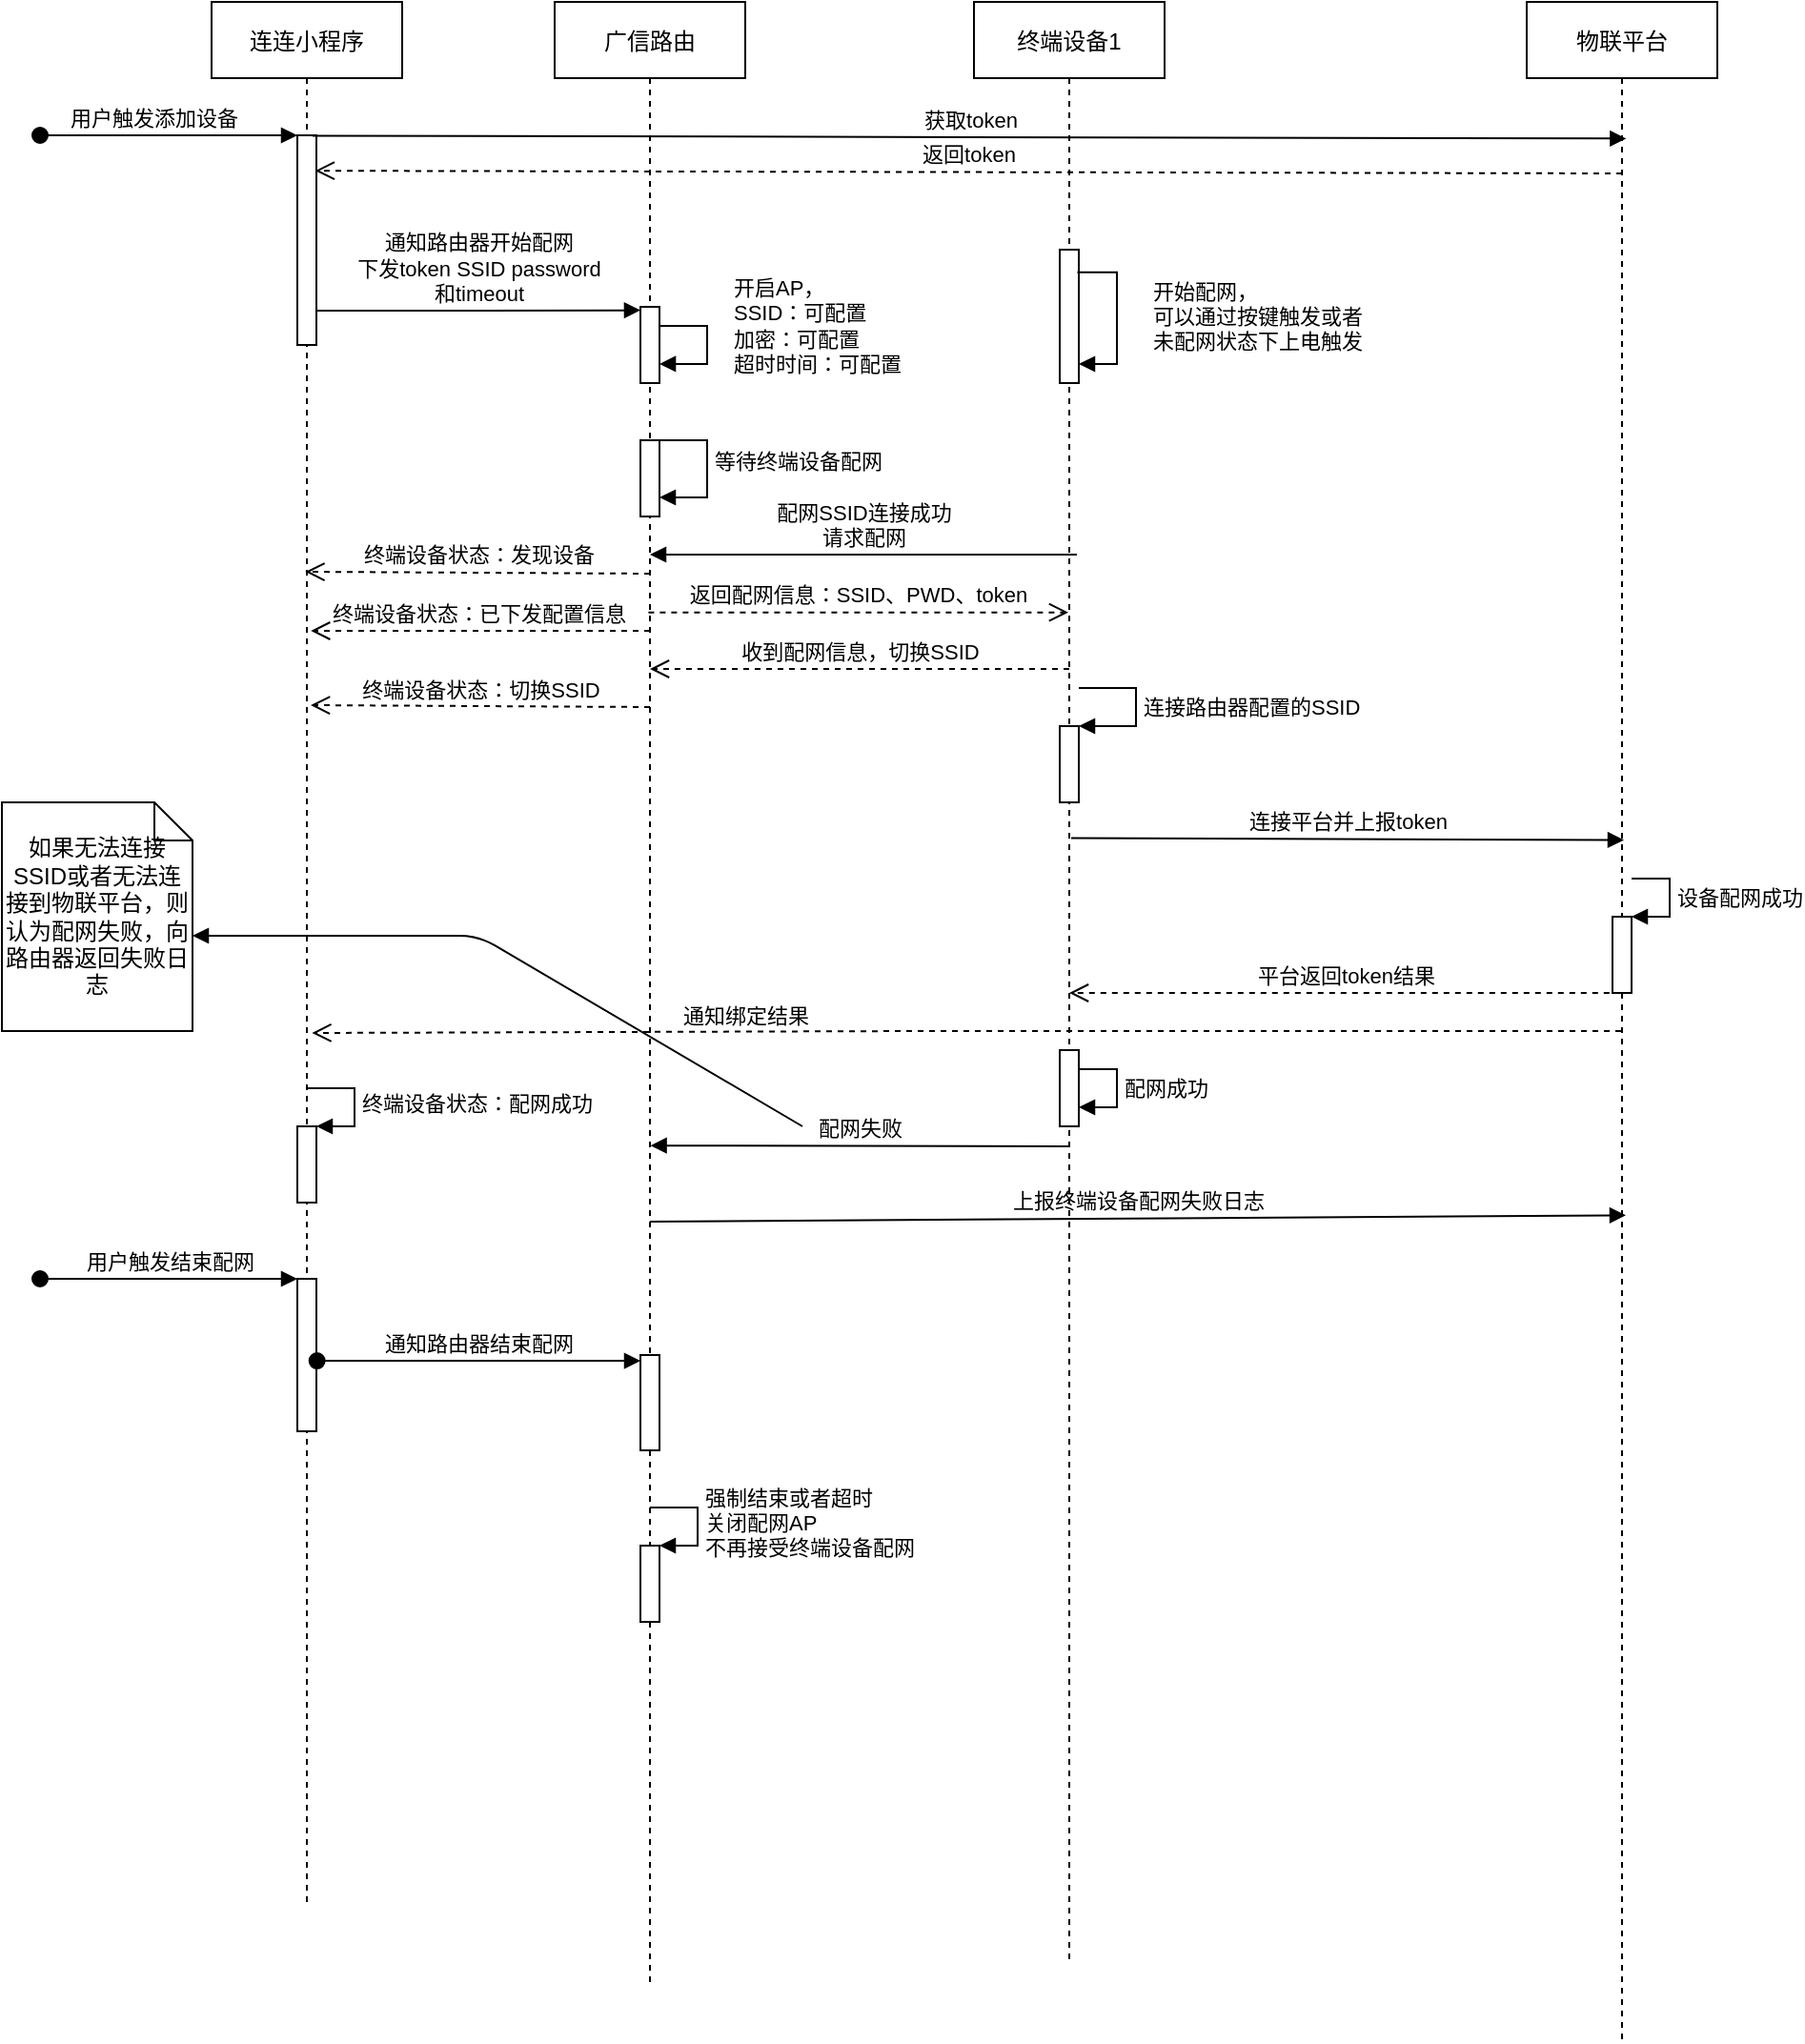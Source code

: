 <mxfile version="14.9.4" type="github">
  <diagram id="kgpKYQtTHZ0yAKxKKP6v" name="Page-1">
    <mxGraphModel dx="2577" dy="963" grid="1" gridSize="10" guides="1" tooltips="1" connect="1" arrows="1" fold="1" page="1" pageScale="1" pageWidth="850" pageHeight="1100" math="0" shadow="0">
      <root>
        <mxCell id="0" />
        <mxCell id="1" parent="0" />
        <mxCell id="3nuBFxr9cyL0pnOWT2aG-1" value="连连小程序" style="shape=umlLifeline;perimeter=lifelinePerimeter;container=1;collapsible=0;recursiveResize=0;rounded=0;shadow=0;strokeWidth=1;" parent="1" vertex="1">
          <mxGeometry x="-240" y="80" width="100" height="1000" as="geometry" />
        </mxCell>
        <mxCell id="3nuBFxr9cyL0pnOWT2aG-2" value="" style="points=[];perimeter=orthogonalPerimeter;rounded=0;shadow=0;strokeWidth=1;" parent="3nuBFxr9cyL0pnOWT2aG-1" vertex="1">
          <mxGeometry x="45" y="70" width="10" height="110" as="geometry" />
        </mxCell>
        <mxCell id="3nuBFxr9cyL0pnOWT2aG-3" value="用户触发添加设备" style="verticalAlign=bottom;startArrow=oval;endArrow=block;startSize=8;shadow=0;strokeWidth=1;" parent="3nuBFxr9cyL0pnOWT2aG-1" target="3nuBFxr9cyL0pnOWT2aG-2" edge="1">
          <mxGeometry x="-0.111" relative="1" as="geometry">
            <mxPoint x="-90" y="70" as="sourcePoint" />
            <mxPoint as="offset" />
          </mxGeometry>
        </mxCell>
        <mxCell id="zr9J4a6Wo-Lcwefs8PR9-26" value="" style="html=1;points=[];perimeter=orthogonalPerimeter;" vertex="1" parent="3nuBFxr9cyL0pnOWT2aG-1">
          <mxGeometry x="45" y="590" width="10" height="40" as="geometry" />
        </mxCell>
        <mxCell id="zr9J4a6Wo-Lcwefs8PR9-27" value="终端设备状态：配网成功" style="edgeStyle=orthogonalEdgeStyle;html=1;align=left;spacingLeft=2;endArrow=block;rounded=0;entryX=1;entryY=0;" edge="1" target="zr9J4a6Wo-Lcwefs8PR9-26" parent="3nuBFxr9cyL0pnOWT2aG-1">
          <mxGeometry relative="1" as="geometry">
            <mxPoint x="50" y="570" as="sourcePoint" />
            <Array as="points">
              <mxPoint x="75" y="570" />
            </Array>
          </mxGeometry>
        </mxCell>
        <mxCell id="zr9J4a6Wo-Lcwefs8PR9-29" value="" style="html=1;points=[];perimeter=orthogonalPerimeter;" vertex="1" parent="3nuBFxr9cyL0pnOWT2aG-1">
          <mxGeometry x="45" y="670" width="10" height="80" as="geometry" />
        </mxCell>
        <mxCell id="zr9J4a6Wo-Lcwefs8PR9-30" value="用户触发结束配网" style="html=1;verticalAlign=bottom;startArrow=oval;endArrow=block;startSize=8;" edge="1" target="zr9J4a6Wo-Lcwefs8PR9-29" parent="3nuBFxr9cyL0pnOWT2aG-1">
          <mxGeometry relative="1" as="geometry">
            <mxPoint x="-90" y="670" as="sourcePoint" />
          </mxGeometry>
        </mxCell>
        <mxCell id="3nuBFxr9cyL0pnOWT2aG-5" value="广信路由" style="shape=umlLifeline;perimeter=lifelinePerimeter;container=1;collapsible=0;recursiveResize=0;rounded=0;shadow=0;strokeWidth=1;" parent="1" vertex="1">
          <mxGeometry x="-60" y="80" width="100" height="1040" as="geometry" />
        </mxCell>
        <mxCell id="3nuBFxr9cyL0pnOWT2aG-6" value="" style="points=[];perimeter=orthogonalPerimeter;rounded=0;shadow=0;strokeWidth=1;" parent="3nuBFxr9cyL0pnOWT2aG-5" vertex="1">
          <mxGeometry x="45" y="160" width="10" height="40" as="geometry" />
        </mxCell>
        <mxCell id="zr9J4a6Wo-Lcwefs8PR9-12" value="开启AP，&lt;br&gt;SSID：可配置&lt;br&gt;加密：可配置&lt;br&gt;超时时间：可配置" style="edgeStyle=orthogonalEdgeStyle;html=1;align=left;spacingLeft=2;endArrow=block;rounded=0;" edge="1" parent="3nuBFxr9cyL0pnOWT2aG-5">
          <mxGeometry x="-0.287" y="10" relative="1" as="geometry">
            <mxPoint x="55" y="170" as="sourcePoint" />
            <Array as="points">
              <mxPoint x="55" y="170" />
              <mxPoint x="80" y="170" />
              <mxPoint x="80" y="190" />
            </Array>
            <mxPoint x="55.03" y="189.98" as="targetPoint" />
            <mxPoint as="offset" />
          </mxGeometry>
        </mxCell>
        <mxCell id="zr9J4a6Wo-Lcwefs8PR9-13" value="" style="html=1;points=[];perimeter=orthogonalPerimeter;" vertex="1" parent="3nuBFxr9cyL0pnOWT2aG-5">
          <mxGeometry x="45" y="230" width="10" height="40" as="geometry" />
        </mxCell>
        <mxCell id="zr9J4a6Wo-Lcwefs8PR9-14" value="等待终端设备配网" style="edgeStyle=orthogonalEdgeStyle;html=1;align=left;spacingLeft=2;endArrow=block;rounded=0;" edge="1" parent="3nuBFxr9cyL0pnOWT2aG-5">
          <mxGeometry relative="1" as="geometry">
            <mxPoint x="55" y="230" as="sourcePoint" />
            <Array as="points">
              <mxPoint x="51" y="230" />
              <mxPoint x="80" y="230" />
              <mxPoint x="80" y="260" />
            </Array>
            <mxPoint x="55" y="260" as="targetPoint" />
          </mxGeometry>
        </mxCell>
        <mxCell id="zr9J4a6Wo-Lcwefs8PR9-31" value="" style="html=1;points=[];perimeter=orthogonalPerimeter;" vertex="1" parent="3nuBFxr9cyL0pnOWT2aG-5">
          <mxGeometry x="45" y="710" width="10" height="50" as="geometry" />
        </mxCell>
        <mxCell id="zr9J4a6Wo-Lcwefs8PR9-33" value="" style="html=1;points=[];perimeter=orthogonalPerimeter;" vertex="1" parent="3nuBFxr9cyL0pnOWT2aG-5">
          <mxGeometry x="45" y="810" width="10" height="40" as="geometry" />
        </mxCell>
        <mxCell id="zr9J4a6Wo-Lcwefs8PR9-34" value="强制结束或者超时&lt;br&gt;关闭配网AP&lt;br&gt;不再接受终端设备配网" style="edgeStyle=orthogonalEdgeStyle;html=1;align=left;spacingLeft=2;endArrow=block;rounded=0;entryX=1;entryY=0;" edge="1" target="zr9J4a6Wo-Lcwefs8PR9-33" parent="3nuBFxr9cyL0pnOWT2aG-5">
          <mxGeometry relative="1" as="geometry">
            <mxPoint x="50" y="790" as="sourcePoint" />
            <Array as="points">
              <mxPoint x="75" y="790" />
            </Array>
          </mxGeometry>
        </mxCell>
        <mxCell id="zr9J4a6Wo-Lcwefs8PR9-44" value="上报终端设备配网失败日志" style="html=1;verticalAlign=bottom;endArrow=block;entryX=0.52;entryY=0.595;entryDx=0;entryDy=0;entryPerimeter=0;" edge="1" parent="3nuBFxr9cyL0pnOWT2aG-5" target="zr9J4a6Wo-Lcwefs8PR9-5">
          <mxGeometry width="80" relative="1" as="geometry">
            <mxPoint x="50" y="640" as="sourcePoint" />
            <mxPoint x="130" y="640" as="targetPoint" />
          </mxGeometry>
        </mxCell>
        <mxCell id="zr9J4a6Wo-Lcwefs8PR9-3" value="终端设备1" style="shape=umlLifeline;perimeter=lifelinePerimeter;container=1;collapsible=0;recursiveResize=0;rounded=0;shadow=0;strokeWidth=1;" vertex="1" parent="1">
          <mxGeometry x="160" y="80" width="100" height="1030" as="geometry" />
        </mxCell>
        <mxCell id="zr9J4a6Wo-Lcwefs8PR9-4" value="" style="points=[];perimeter=orthogonalPerimeter;rounded=0;shadow=0;strokeWidth=1;" vertex="1" parent="zr9J4a6Wo-Lcwefs8PR9-3">
          <mxGeometry x="45" y="130" width="10" height="70" as="geometry" />
        </mxCell>
        <mxCell id="zr9J4a6Wo-Lcwefs8PR9-10" value="开始配网，&lt;br&gt;可以通过按键触发或者&lt;br&gt;未配网状态下上电触发" style="edgeStyle=orthogonalEdgeStyle;html=1;align=left;spacingLeft=2;endArrow=block;rounded=0;exitX=0.922;exitY=0.17;exitDx=0;exitDy=0;exitPerimeter=0;" edge="1" target="zr9J4a6Wo-Lcwefs8PR9-4" parent="zr9J4a6Wo-Lcwefs8PR9-3" source="zr9J4a6Wo-Lcwefs8PR9-4">
          <mxGeometry x="-0.013" y="15" relative="1" as="geometry">
            <mxPoint x="45" y="80" as="sourcePoint" />
            <Array as="points">
              <mxPoint x="75" y="142" />
              <mxPoint x="75" y="190" />
            </Array>
            <mxPoint x="50" y="100.0" as="targetPoint" />
            <mxPoint as="offset" />
          </mxGeometry>
        </mxCell>
        <mxCell id="zr9J4a6Wo-Lcwefs8PR9-20" value="" style="html=1;points=[];perimeter=orthogonalPerimeter;" vertex="1" parent="zr9J4a6Wo-Lcwefs8PR9-3">
          <mxGeometry x="45" y="380" width="10" height="40" as="geometry" />
        </mxCell>
        <mxCell id="zr9J4a6Wo-Lcwefs8PR9-21" value="连接路由器配置的SSID" style="edgeStyle=orthogonalEdgeStyle;html=1;align=left;spacingLeft=2;endArrow=block;rounded=0;entryX=1;entryY=0;" edge="1" target="zr9J4a6Wo-Lcwefs8PR9-20" parent="zr9J4a6Wo-Lcwefs8PR9-3">
          <mxGeometry relative="1" as="geometry">
            <mxPoint x="55" y="360" as="sourcePoint" />
            <Array as="points">
              <mxPoint x="85" y="360" />
            </Array>
          </mxGeometry>
        </mxCell>
        <mxCell id="zr9J4a6Wo-Lcwefs8PR9-35" value="平台返回token结果" style="html=1;verticalAlign=bottom;endArrow=open;dashed=1;endSize=8;exitX=0.494;exitY=0.486;exitDx=0;exitDy=0;exitPerimeter=0;" edge="1" parent="zr9J4a6Wo-Lcwefs8PR9-3" source="zr9J4a6Wo-Lcwefs8PR9-5">
          <mxGeometry relative="1" as="geometry">
            <mxPoint x="130" y="520" as="sourcePoint" />
            <mxPoint x="50" y="520" as="targetPoint" />
          </mxGeometry>
        </mxCell>
        <mxCell id="zr9J4a6Wo-Lcwefs8PR9-45" value="" style="html=1;points=[];perimeter=orthogonalPerimeter;" vertex="1" parent="zr9J4a6Wo-Lcwefs8PR9-3">
          <mxGeometry x="45" y="550" width="10" height="40" as="geometry" />
        </mxCell>
        <mxCell id="zr9J4a6Wo-Lcwefs8PR9-46" value="配网成功" style="edgeStyle=orthogonalEdgeStyle;html=1;align=left;spacingLeft=2;endArrow=block;rounded=0;" edge="1" target="zr9J4a6Wo-Lcwefs8PR9-45" parent="zr9J4a6Wo-Lcwefs8PR9-3" source="zr9J4a6Wo-Lcwefs8PR9-45">
          <mxGeometry relative="1" as="geometry">
            <mxPoint x="60" y="550" as="sourcePoint" />
            <Array as="points">
              <mxPoint x="75" y="560" />
              <mxPoint x="75" y="580" />
            </Array>
          </mxGeometry>
        </mxCell>
        <mxCell id="zr9J4a6Wo-Lcwefs8PR9-5" value="物联平台" style="shape=umlLifeline;perimeter=lifelinePerimeter;container=1;collapsible=0;recursiveResize=0;rounded=0;shadow=0;strokeWidth=1;" vertex="1" parent="1">
          <mxGeometry x="450" y="80" width="100" height="1070" as="geometry" />
        </mxCell>
        <mxCell id="zr9J4a6Wo-Lcwefs8PR9-23" value="" style="html=1;points=[];perimeter=orthogonalPerimeter;" vertex="1" parent="zr9J4a6Wo-Lcwefs8PR9-5">
          <mxGeometry x="45" y="480" width="10" height="40" as="geometry" />
        </mxCell>
        <mxCell id="zr9J4a6Wo-Lcwefs8PR9-24" value="设备配网成功" style="edgeStyle=orthogonalEdgeStyle;html=1;align=left;spacingLeft=2;endArrow=block;rounded=0;entryX=1;entryY=0;" edge="1" target="zr9J4a6Wo-Lcwefs8PR9-23" parent="zr9J4a6Wo-Lcwefs8PR9-5">
          <mxGeometry relative="1" as="geometry">
            <mxPoint x="55" y="460" as="sourcePoint" />
            <Array as="points">
              <mxPoint x="75" y="460" />
            </Array>
          </mxGeometry>
        </mxCell>
        <mxCell id="zr9J4a6Wo-Lcwefs8PR9-17" value="收到配网信息，切换SSID" style="html=1;verticalAlign=bottom;endArrow=open;dashed=1;endSize=8;" edge="1" parent="1" source="zr9J4a6Wo-Lcwefs8PR9-3" target="3nuBFxr9cyL0pnOWT2aG-5">
          <mxGeometry relative="1" as="geometry">
            <mxPoint x="210" y="480" as="sourcePoint" />
            <mxPoint x="130" y="480" as="targetPoint" />
            <Array as="points">
              <mxPoint x="210" y="430" />
              <mxPoint x="10" y="430" />
            </Array>
          </mxGeometry>
        </mxCell>
        <mxCell id="zr9J4a6Wo-Lcwefs8PR9-18" value="配网SSID连接成功&lt;br&gt;请求配网" style="html=1;verticalAlign=bottom;endArrow=block;entryX=0.477;entryY=0.228;entryDx=0;entryDy=0;entryPerimeter=0;" edge="1" parent="1">
          <mxGeometry width="80" relative="1" as="geometry">
            <mxPoint x="214" y="370" as="sourcePoint" />
            <mxPoint x="-10.0" y="370.0" as="targetPoint" />
            <Array as="points" />
          </mxGeometry>
        </mxCell>
        <mxCell id="zr9J4a6Wo-Lcwefs8PR9-28" value="返回配网信息：SSID、PWD、token" style="html=1;verticalAlign=bottom;endArrow=open;dashed=1;endSize=8;exitX=0.492;exitY=0.308;exitDx=0;exitDy=0;exitPerimeter=0;" edge="1" parent="1" source="3nuBFxr9cyL0pnOWT2aG-5" target="zr9J4a6Wo-Lcwefs8PR9-3">
          <mxGeometry relative="1" as="geometry">
            <mxPoint x="130" y="400" as="sourcePoint" />
            <mxPoint x="50" y="400" as="targetPoint" />
          </mxGeometry>
        </mxCell>
        <mxCell id="zr9J4a6Wo-Lcwefs8PR9-22" value="连接平台并上报token" style="html=1;verticalAlign=bottom;endArrow=block;exitX=0.51;exitY=0.426;exitDx=0;exitDy=0;exitPerimeter=0;entryX=0.51;entryY=0.411;entryDx=0;entryDy=0;entryPerimeter=0;" edge="1" parent="1" source="zr9J4a6Wo-Lcwefs8PR9-3" target="zr9J4a6Wo-Lcwefs8PR9-5">
          <mxGeometry width="80" relative="1" as="geometry">
            <mxPoint x="210" y="640" as="sourcePoint" />
            <mxPoint x="502" y="311" as="targetPoint" />
            <Array as="points" />
          </mxGeometry>
        </mxCell>
        <mxCell id="zr9J4a6Wo-Lcwefs8PR9-25" value="通知绑定结果" style="html=1;verticalAlign=bottom;endArrow=open;dashed=1;endSize=8;entryX=0.527;entryY=0.541;entryDx=0;entryDy=0;entryPerimeter=0;" edge="1" parent="1" source="zr9J4a6Wo-Lcwefs8PR9-5" target="3nuBFxr9cyL0pnOWT2aG-1">
          <mxGeometry x="0.338" y="1" relative="1" as="geometry">
            <mxPoint x="-100" y="750" as="sourcePoint" />
            <mxPoint x="-180" y="750" as="targetPoint" />
            <Array as="points">
              <mxPoint x="130" y="620" />
            </Array>
            <mxPoint as="offset" />
          </mxGeometry>
        </mxCell>
        <mxCell id="zr9J4a6Wo-Lcwefs8PR9-32" value="通知路由器结束配网" style="html=1;verticalAlign=bottom;startArrow=oval;endArrow=block;startSize=8;exitX=1.033;exitY=0.538;exitDx=0;exitDy=0;exitPerimeter=0;" edge="1" target="zr9J4a6Wo-Lcwefs8PR9-31" parent="1" source="zr9J4a6Wo-Lcwefs8PR9-29">
          <mxGeometry relative="1" as="geometry">
            <mxPoint x="-75" y="790" as="sourcePoint" />
          </mxGeometry>
        </mxCell>
        <mxCell id="zr9J4a6Wo-Lcwefs8PR9-36" value="获取token" style="html=1;verticalAlign=bottom;endArrow=block;exitX=0.801;exitY=0.002;exitDx=0;exitDy=0;exitPerimeter=0;entryX=0.522;entryY=0.067;entryDx=0;entryDy=0;entryPerimeter=0;" edge="1" parent="1" source="3nuBFxr9cyL0pnOWT2aG-2" target="zr9J4a6Wo-Lcwefs8PR9-5">
          <mxGeometry width="80" relative="1" as="geometry">
            <mxPoint x="-180" y="150" as="sourcePoint" />
            <mxPoint x="-100" y="150" as="targetPoint" />
          </mxGeometry>
        </mxCell>
        <mxCell id="zr9J4a6Wo-Lcwefs8PR9-37" value="返回token" style="html=1;verticalAlign=bottom;endArrow=open;dashed=1;endSize=8;entryX=0.939;entryY=0.169;entryDx=0;entryDy=0;entryPerimeter=0;" edge="1" parent="1" target="3nuBFxr9cyL0pnOWT2aG-2">
          <mxGeometry relative="1" as="geometry">
            <mxPoint x="500" y="170" as="sourcePoint" />
            <mxPoint x="420" y="170" as="targetPoint" />
          </mxGeometry>
        </mxCell>
        <mxCell id="zr9J4a6Wo-Lcwefs8PR9-40" value="通知路由器开始配网&lt;br&gt;下发token SSID password&lt;br&gt;和timeout" style="html=1;verticalAlign=bottom;endArrow=block;entryX=-0.003;entryY=0.045;entryDx=0;entryDy=0;entryPerimeter=0;" edge="1" parent="1" source="3nuBFxr9cyL0pnOWT2aG-2" target="3nuBFxr9cyL0pnOWT2aG-6">
          <mxGeometry width="80" relative="1" as="geometry">
            <mxPoint x="-190" y="200" as="sourcePoint" />
            <mxPoint x="-110" y="200" as="targetPoint" />
            <Array as="points">
              <mxPoint x="-170" y="242" />
              <mxPoint x="-140" y="242" />
              <mxPoint x="-120" y="242" />
            </Array>
          </mxGeometry>
        </mxCell>
        <mxCell id="zr9J4a6Wo-Lcwefs8PR9-43" value="配网失败" style="html=1;verticalAlign=bottom;endArrow=block;exitX=0.5;exitY=0.583;exitDx=0;exitDy=0;exitPerimeter=0;entryX=0.503;entryY=0.577;entryDx=0;entryDy=0;entryPerimeter=0;" edge="1" parent="1" source="zr9J4a6Wo-Lcwefs8PR9-3" target="3nuBFxr9cyL0pnOWT2aG-5">
          <mxGeometry width="80" relative="1" as="geometry">
            <mxPoint x="80" y="680" as="sourcePoint" />
            <mxPoint y="680" as="targetPoint" />
          </mxGeometry>
        </mxCell>
        <mxCell id="zr9J4a6Wo-Lcwefs8PR9-47" value="如果无法连接SSID或者无法连接到物联平台，则认为配网失败，向路由器返回失败日志" style="shape=note;size=20;whiteSpace=wrap;html=1;" vertex="1" parent="1">
          <mxGeometry x="-350" y="500" width="100" height="120" as="geometry" />
        </mxCell>
        <mxCell id="zr9J4a6Wo-Lcwefs8PR9-50" value="" style="html=1;verticalAlign=bottom;endArrow=block;entryX=0;entryY=0;entryDx=100;entryDy=70;entryPerimeter=0;" edge="1" parent="1" target="zr9J4a6Wo-Lcwefs8PR9-47">
          <mxGeometry width="80" relative="1" as="geometry">
            <mxPoint x="70" y="670" as="sourcePoint" />
            <mxPoint x="-50" y="540" as="targetPoint" />
            <Array as="points">
              <mxPoint x="-100" y="570" />
            </Array>
          </mxGeometry>
        </mxCell>
        <mxCell id="zr9J4a6Wo-Lcwefs8PR9-52" value="终端设备状态：发现设备" style="html=1;verticalAlign=bottom;endArrow=open;dashed=1;endSize=8;entryX=0.492;entryY=0.299;entryDx=0;entryDy=0;entryPerimeter=0;" edge="1" parent="1" target="3nuBFxr9cyL0pnOWT2aG-1">
          <mxGeometry relative="1" as="geometry">
            <mxPoint x="-10" y="380" as="sourcePoint" />
            <mxPoint x="-180" y="380" as="targetPoint" />
          </mxGeometry>
        </mxCell>
        <mxCell id="zr9J4a6Wo-Lcwefs8PR9-53" value="终端设备状态：切换SSID" style="html=1;verticalAlign=bottom;endArrow=open;dashed=1;endSize=8;entryX=0.52;entryY=0.369;entryDx=0;entryDy=0;entryPerimeter=0;" edge="1" parent="1" target="3nuBFxr9cyL0pnOWT2aG-1">
          <mxGeometry relative="1" as="geometry">
            <mxPoint x="-10" y="450" as="sourcePoint" />
            <mxPoint x="-90" y="450" as="targetPoint" />
          </mxGeometry>
        </mxCell>
        <mxCell id="zr9J4a6Wo-Lcwefs8PR9-54" value="终端设备状态：已下发配置信息" style="html=1;verticalAlign=bottom;endArrow=open;dashed=1;endSize=8;entryX=0.521;entryY=0.33;entryDx=0;entryDy=0;entryPerimeter=0;" edge="1" parent="1" target="3nuBFxr9cyL0pnOWT2aG-1">
          <mxGeometry x="0.012" relative="1" as="geometry">
            <mxPoint x="-10" y="410" as="sourcePoint" />
            <mxPoint x="-180" y="410" as="targetPoint" />
            <mxPoint as="offset" />
          </mxGeometry>
        </mxCell>
      </root>
    </mxGraphModel>
  </diagram>
</mxfile>

